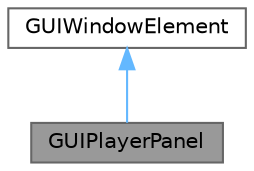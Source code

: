 digraph "GUIPlayerPanel"
{
 // LATEX_PDF_SIZE
  bgcolor="transparent";
  edge [fontname=Helvetica,fontsize=10,labelfontname=Helvetica,labelfontsize=10];
  node [fontname=Helvetica,fontsize=10,shape=box,height=0.2,width=0.4];
  Node1 [id="Node000001",label="GUIPlayerPanel",height=0.2,width=0.4,color="gray40", fillcolor="grey60", style="filled", fontcolor="black",tooltip="This class handles the player panel of the MiniYugioh game."];
  Node2 -> Node1 [id="edge1_Node000001_Node000002",dir="back",color="steelblue1",style="solid",tooltip=" "];
  Node2 [id="Node000002",label="GUIWindowElement",height=0.2,width=0.4,color="gray40", fillcolor="white", style="filled",URL="$class_g_u_i_window_element.html",tooltip="The GUIWindowElement class is an abstract class that represents a graphical element in a window."];
}
